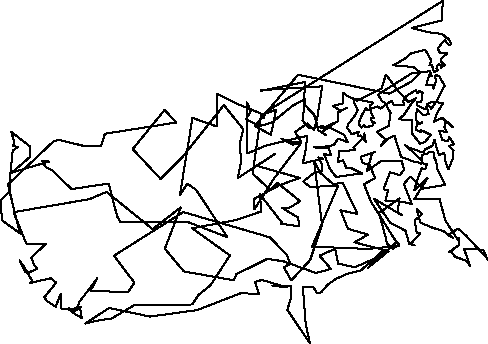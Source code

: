 unitsize(0.001cm);
draw((7810,6053)--(7798,5709));
draw((7798,5709)--(7264,5575));
draw((7264,5575)--(7324,5560));
draw((7324,5560)--(7547,5503));
draw((7547,5503)--(7744,5476));
draw((7744,5476)--(7821,5457));
draw((7821,5457)--(7874,5405));
draw((7874,5405)--(7883,5408));
draw((7883,5408)--(7927,5365));
draw((7927,5365)--(7962,5287));
draw((7962,5287)--(7913,5280));
draw((7913,5280)--(7848,5358));
draw((7848,5358)--(7802,5317));
draw((7802,5317)--(7724,5210));
draw((7724,5210)--(7759,5143));
draw((7759,5143)--(7890,5130));
draw((7890,5130)--(7790,5038));
draw((7790,5038)--(7772,4989));
draw((7772,4989)--(7846,4923));
draw((7846,4923)--(7777,4869));
draw((7777,4869)--(7783,4912));
draw((7783,4912)--(7744,4933));
draw((7744,4933)--(7716,4909));
draw((7716,4909)--(7700,4854));
draw((7700,4854)--(7726,4833));
draw((7726,4833)--(7702,4815));
draw((7702,4815)--(7654,4795));
draw((7654,4795)--(7622,4917));
draw((7622,4917)--(7576,4915));
draw((7576,4915)--(7606,5009));
draw((7606,5009)--(7503,5191));
draw((7503,5191)--(7254,5129));
draw((7254,5129)--(7142,5032));
draw((7142,5032)--(6937,4917));
draw((6937,4917)--(7295,4887));
draw((7295,4887)--(7417,4788));
draw((7417,4788)--(7259,4630));
draw((7259,4630)--(6868,4418));
draw((6868,4418)--(5259,4751));
draw((5259,4751)--(4496,3844));
draw((4496,3844)--(4780,3694));
draw((4780,3694)--(4871,4132));
draw((4871,4132)--(4634,4054));
draw((4634,4054)--(4217,4224));
draw((4217,4224)--(3832,4410));
draw((3832,4410)--(3824,3838));
draw((3824,3838)--(3396,3990));
draw((3396,3990)--(3174,2627));
draw((3174,2627)--(3307,2833));
draw((3307,2833)--(3461,2718));
draw((3461,2718)--(4012,1886));
draw((4012,1886)--(3319,2151));
draw((3319,2151)--(2126,2150));
draw((2126,2150)--(2067,2254));
draw((2067,2254)--(1918,2832));
draw((1918,2832)--(1263,2734));
draw((1263,2734)--(920,3065));
draw((920,3065)--(806,3123));
draw((806,3123)--(741,3235));
draw((741,3235)--(863,3219));
draw((863,3219)--(197,3021));
draw((197,3021)--(218,3031));
draw((218,3031)--(525,3297));
draw((525,3297)--(536,3481));
draw((536,3481)--(199,3743));
draw((199,3743)--(250,3578));
draw((250,3578)--(236,3494));
draw((236,3494)--(317,3476));
draw((317,3476)--(226,3415));
draw((226,3415)--(174,2901));
draw((174,2901)--(178,2702));
draw((178,2702)--(10,2537));
draw((10,2537)--(36,2185));
draw((36,2185)--(354,1950));
draw((354,1950)--(141,2814));
draw((141,2814)--(952,3583));
draw((952,3583)--(1047,3602));
draw((1047,3602)--(1482,3494));
draw((1482,3494)--(1784,3494));
draw((1784,3494)--(1851,3710));
draw((1851,3710)--(3108,3908));
draw((3108,3908)--(2906,4131));
draw((2906,4131)--(2342,3439));
draw((2342,3439)--(2835,2912));
draw((2835,2912)--(3229,3312));
draw((3229,3312)--(3950,4215));
draw((3950,4215)--(4293,3788));
draw((4293,3788)--(4232,3551));
draw((4232,3551)--(4252,3206));
draw((4252,3206)--(4196,2929));
draw((4196,2929)--(4857,3359));
draw((4857,3359)--(4537,3143));
draw((4537,3143)--(5291,2929));
draw((5291,2929)--(4929,2803));
draw((4929,2803)--(4476,2555));
draw((4476,2555)--(4488,2378));
draw((4488,2378)--(4831,2917));
draw((4831,2917)--(5316,3554));
draw((5316,3554)--(5160,3517));
draw((5160,3517)--(4965,3622));
draw((4965,3622)--(5111,3569));
draw((5111,3569)--(5315,3557));
draw((5315,3557)--(5207,3742));
draw((5207,3742)--(5427,3894));
draw((5427,3894)--(5541,3769));
draw((5541,3769)--(5597,3993));
draw((5597,3993)--(5685,4546));
draw((5685,4546)--(4602,4478));
draw((4602,4478)--(4606,4468));
draw((4606,4468)--(5387,4623));
draw((5387,4623)--(5356,4241));
draw((5356,4241)--(5543,4042));
draw((5543,4042)--(5621,3768));
draw((5621,3768)--(5751,3681));
draw((5751,3681)--(5678,3742));
draw((5678,3742)--(5964,3935));
draw((5964,3935)--(5955,4081));
draw((5955,4081)--(6123,4167));
draw((6123,4167)--(6008,4117));
draw((6008,4117)--(5871,4202));
draw((5871,4202)--(6051,4246));
draw((6051,4246)--(6058,4426));
draw((6058,4426)--(6139,4369));
draw((6139,4369)--(6304,4294));
draw((6304,4294)--(6735,4509));
draw((6735,4509)--(6806,4755));
draw((6806,4755)--(7037,4446));
draw((7037,4446)--(7207,4270));
draw((7207,4270)--(7333,4335));
draw((7333,4335)--(7216,4180));
draw((7216,4180)--(7124,4039));
draw((7124,4039)--(7037,3965));
draw((7037,3965)--(7271,3948));
draw((7271,3948)--(7262,3725));
draw((7262,3725)--(7331,3634));
draw((7331,3634)--(7370,3588));
draw((7370,3588)--(7408,3534));
draw((7408,3534)--(7492,3560));
draw((7492,3560)--(7603,3690));
draw((7603,3690)--(7423,3776));
draw((7423,3776)--(7429,3737));
draw((7429,3737)--(7342,3775));
draw((7342,3775)--(7351,3877));
draw((7351,3877)--(7449,3911));
draw((7449,3911)--(7388,3879));
draw((7388,3879)--(7345,3951));
draw((7345,3951)--(7344,4046));
draw((7344,4046)--(7355,4151));
draw((7355,4151)--(7466,4037));
draw((7466,4037)--(7562,4058));
draw((7562,4058)--(7541,4141));
draw((7541,4141)--(7542,4198));
draw((7542,4198)--(7554,4236));
draw((7554,4236)--(7613,4275));
draw((7613,4275)--(7817,4252));
draw((7817,4252)--(7705,4065));
draw((7705,4065)--(7660,3924));
draw((7660,3924)--(7805,3991));
draw((7805,3991)--(7872,3922));
draw((7872,3922)--(7988,3820));
draw((7988,3820)--(7909,3912));
draw((7909,3912)--(7844,3902));
draw((7844,3902)--(7841,3818));
draw((7841,3818)--(7879,3743));
draw((7879,3743)--(7750,3760));
draw((7750,3760)--(7803,3598));
draw((7803,3598)--(7906,3580));
draw((7906,3580)--(7922,3655));
draw((7922,3655)--(8013,3523));
draw((8013,3523)--(7919,3496));
draw((7919,3496)--(8001,3418));
draw((8001,3418)--(7989,3271));
draw((7989,3271)--(7909,3080));
draw((7909,3080)--(7861,3216));
draw((7861,3216)--(7838,3375));
draw((7838,3375)--(7747,3329));
draw((7747,3329)--(7696,3486));
draw((7696,3486)--(7667,3608));
draw((7667,3608)--(7633,3499));
draw((7633,3499)--(7494,3430));
draw((7494,3430)--(7475,3388));
draw((7475,3388)--(7422,3390));
draw((7422,3390)--(7321,3429));
draw((7321,3429)--(7199,3469));
draw((7199,3469)--(7141,3514));
draw((7141,3514)--(7316,3360));
draw((7316,3360)--(7453,3229));
draw((7453,3229)--(7434,3173));
draw((7434,3173)--(7452,3339));
draw((7452,3339)--(7533,3358));
draw((7533,3358)--(7582,3396));
draw((7582,3396)--(7654,3377));
draw((7654,3377)--(7657,3301));
draw((7657,3301)--(7695,3220));
draw((7695,3220)--(7715,3086));
draw((7715,3086)--(7851,2809));
draw((7851,2809)--(7458,2741));
draw((7458,2741)--(7238,2957));
draw((7238,2957)--(7125,2823));
draw((7125,2823)--(7267,2466));
draw((7267,2466)--(7104,2510));
draw((7104,2510)--(6800,2532));
draw((6800,2532)--(6848,2712));
draw((6848,2712)--(6766,2732));
draw((6766,2732)--(6881,3029));
draw((6881,3029)--(7055,2981));
draw((7055,2981)--(7131,3081));
draw((7131,3081)--(7082,3235));
draw((7082,3235)--(6731,3234));
draw((6731,3234)--(6656,3181));
draw((6656,3181)--(6468,3050));
draw((6468,3050)--(6570,3371));
draw((6570,3371)--(6623,3389));
draw((6623,3389)--(6360,3301));
draw((6360,3301)--(6402,3190));
draw((6402,3190)--(6518,3165));
draw((6518,3165)--(6617,2928));
draw((6617,2928)--(6422,2820));
draw((6422,2820)--(6547,2506));
draw((6547,2506)--(7035,1733));
draw((7035,1733)--(6496,1678));
draw((6496,1678)--(5506,1719));
draw((5506,1719)--(5963,2789));
draw((5963,2789)--(5470,2774));
draw((5470,2774)--(5350,2867));
draw((5350,2867)--(5531,3011));
draw((5531,3011)--(5677,3049));
draw((5677,3049)--(5679,3171));
draw((5679,3171)--(5619,3291));
draw((5619,3291)--(5697,3269));
draw((5697,3269)--(5342,3188));
draw((5342,3188)--(5400,3461));
draw((5400,3461)--(5417,3673));
draw((5417,3673)--(4694,3502));
draw((4694,3502)--(4364,3362));
draw((4364,3362)--(4354,4262));
draw((4354,4262)--(4427,4109));
draw((4427,4109)--(4342,3966));
draw((4342,3966)--(4574,3843));
draw((4574,3843)--(4694,3877));
draw((4694,3877)--(4806,3914));
draw((4806,3914)--(5168,4208));
draw((5168,4208)--(5385,4318));
draw((5385,4318)--(5336,3943));
draw((5336,3943)--(5457,3808));
draw((5457,3808)--(5706,3844));
draw((5706,3844)--(5671,3807));
draw((5671,3807)--(5778,3813));
draw((5778,3813)--(5926,3912));
draw((5926,3912)--(5720,3823));
draw((5720,3823)--(5803,3824));
draw((5803,3824)--(6069,3695));
draw((6069,3695)--(6140,3558));
draw((6140,3558)--(5965,3624));
draw((5965,3624)--(5887,3508));
draw((5887,3508)--(5649,3472));
draw((5649,3472)--(5540,3468));
draw((5540,3468)--(5796,3459));
draw((5796,3459)--(5841,3328));
draw((5841,3328)--(5719,3352));
draw((5719,3352)--(5821,3086));
draw((5821,3086)--(5930,2948));
draw((5930,2948)--(6190,2985));
draw((6190,2985)--(6387,3008));
draw((6387,3008)--(6204,3099));
draw((6204,3099)--(6113,3101));
draw((6113,3101)--(6050,3242));
draw((6050,3242)--(5960,3207));
draw((5960,3207)--(5987,3402));
draw((5987,3402)--(6148,3413));
draw((6148,3413)--(6265,3426));
draw((6265,3426)--(6235,3471));
draw((6235,3471)--(6426,3656));
draw((6426,3656)--(6427,3717));
draw((6427,3717)--(6453,3567));
draw((6453,3567)--(6365,3679));
draw((6365,3679)--(6317,3673));
draw((6317,3673)--(6327,3745));
draw((6327,3745)--(6207,3700));
draw((6207,3700)--(6120,3821));
draw((6120,3821)--(6150,3888));
draw((6150,3888)--(6259,4030));
draw((6259,4030)--(6312,4126));
draw((6312,4126)--(6241,4268));
draw((6241,4268)--(6237,4332));
draw((6237,4332)--(6589,4256));
draw((6589,4256)--(6524,4207));
draw((6524,4207)--(6557,4047));
draw((6557,4047)--(6603,3982));
draw((6603,3982)--(6537,3982));
draw((6537,3982)--(6567,3922));
draw((6567,3922)--(6621,3891));
draw((6621,3891)--(6602,3920));
draw((6602,3920)--(6577,3858));
draw((6577,3858)--(6454,3821));
draw((6454,3821)--(6425,3867));
draw((6425,3867)--(6376,3819));
draw((6376,3819)--(6340,3870));
draw((6340,3870)--(6333,3909));
draw((6333,3909)--(6366,4002));
draw((6366,4002)--(6450,4160));
draw((6450,4160)--(6488,4128));
draw((6488,4128)--(6607,4173));
draw((6607,4173)--(6660,4193));
draw((6660,4193)--(6713,4154));
draw((6713,4154)--(6911,4296));
draw((6911,4296)--(6947,4209));
draw((6947,4209)--(7128,4215));
draw((7128,4215)--(7111,4288));
draw((7111,4288)--(7160,4370));
draw((7160,4370)--(7338,4481));
draw((7338,4481)--(7364,4427));
draw((7364,4427)--(7399,4467));
draw((7399,4467)--(7458,4428));
draw((7458,4428)--(7443,4375));
draw((7443,4375)--(7432,4265));
draw((7432,4265)--(7360,4275));
draw((7360,4275)--(7349,4219));
draw((7349,4219)--(7506,4138));
draw((7506,4138)--(7534,4227));
draw((7534,4227)--(7549,4208));
draw((7549,4208)--(7601,4171));
draw((7601,4171)--(7604,4146));
draw((7604,4146)--(7698,4279));
draw((7698,4279)--(7832,4542));
draw((7832,4542)--(7848,4546));
draw((7848,4546)--(7752,4721));
draw((7752,4721)--(7698,4745));
draw((7698,4745)--(7673,4718));
draw((7673,4718)--(7692,4666));
draw((7692,4666)--(7679,4581));
draw((7679,4581)--(7674,4579));
draw((7674,4579)--(7647,4504));
draw((7647,4504)--(7631,4573));
draw((7631,4573)--(7520,4572));
draw((7520,4572)--(7547,4664));
draw((7547,4664)--(7570,4741));
draw((7570,4741)--(7617,4724));
draw((7617,4724)--(7583,4813));
draw((7583,4813)--(7267,4779));
draw((7267,4779)--(6670,4401));
draw((6670,4401)--(6740,4282));
draw((6740,4282)--(6779,4273));
draw((6779,4273)--(6891,4075));
draw((6891,4075)--(6862,3892));
draw((6862,3892)--(6864,3854));
draw((6864,3854)--(6652,3742));
draw((6652,3742)--(6798,3610));
draw((6798,3610)--(6713,3488));
draw((6713,3488)--(6833,3618));
draw((6833,3618)--(6958,3678));
draw((6958,3678)--(7076,3302));
draw((7076,3302)--(7299,3219));
draw((7299,3219)--(7532,3175));
draw((7532,3175)--(7503,3086));
draw((7503,3086)--(7440,3100));
draw((7440,3100)--(7346,2858));
draw((7346,2858)--(7309,2717));
draw((7309,2717)--(7543,2929));
draw((7543,2929)--(7304,2550));
draw((7304,2550)--(7753,2564));
draw((7753,2564)--(7856,2181));
draw((7856,2181)--(8080,1835));
draw((8080,1835)--(8063,1860));
draw((8063,1860)--(8101,1876));
draw((8101,1876)--(8098,1746));
draw((8098,1746)--(7926,1627));
draw((7926,1627)--(7985,1657));
draw((7985,1657)--(7973,1606));
draw((7973,1606)--(8038,1535));
draw((8038,1535)--(8228,1471));
draw((8228,1471)--(8292,1383));
draw((8292,1383)--(8184,1685));
draw((8184,1685)--(8525,1664));
draw((8525,1664)--(8605,1479));
draw((8605,1479)--(8594,1510));
draw((8594,1510)--(8229,1905));
draw((8229,1905)--(8080,2039));
draw((8080,2039)--(7905,1921));
draw((7905,1921)--(7989,1876));
draw((7989,1876)--(7822,1992));
draw((7822,1992)--(7643,2048));
draw((7643,2048)--(7418,2139));
draw((7418,2139)--(7351,2376));
draw((7351,2376)--(7448,2291));
draw((7448,2291)--(7315,2181));
draw((7315,2181)--(7352,1952));
draw((7352,1952)--(7416,1953));
draw((7416,1953)--(7240,1762));
draw((7240,1762)--(7314,1739));
draw((7314,1739)--(7218,1773));
draw((7218,1773)--(7152,2000));
draw((7152,2000)--(6885,2138));
draw((6885,2138)--(6597,2563));
draw((6597,2563)--(7087,2274));
draw((7087,2274)--(7015,2333));
draw((7015,2333)--(7049,2570));
draw((7049,2570)--(6686,2312));
draw((6686,2312)--(6803,1886));
draw((6803,1886)--(6826,1774));
draw((6826,1774)--(6932,1683));
draw((6932,1683)--(7046,1757));
draw((7046,1757)--(7004,1805));
draw((7004,1805)--(6494,1347));
draw((6494,1347)--(6854,1640));
draw((6854,1640)--(6252,1795));
draw((6252,1795)--(6493,1931));
draw((6493,1931)--(6139,2032));
draw((6139,2032)--(6007,2359));
draw((6007,2359)--(6307,2295));
draw((6307,2295)--(6044,2848));
draw((6044,2848)--(5881,2817));
draw((5881,2817)--(5650,3023));
draw((5650,3023)--(5539,3235));
draw((5539,3235)--(5681,2109));
draw((5681,2109)--(5472,1482));
draw((5472,1482)--(5139,1124));
draw((5139,1124)--(5010,1351));
draw((5010,1351)--(5068,1390));
draw((5068,1390)--(5098,1394));
draw((5098,1394)--(5114,1430));
draw((5114,1430)--(5060,1577));
draw((5060,1577)--(4759,1883));
draw((4759,1883)--(3233,2329));
draw((3233,2329)--(2011,1558));
draw((2011,1558)--(2372,1084));
draw((2372,1084)--(2260,913));
draw((2260,913)--(1595,942));
draw((1595,942)--(1721,1165));
draw((1721,1165)--(1406,750));
draw((1406,750)--(1361,637));
draw((1361,637)--(1212,603));
draw((1212,603)--(1213,633));
draw((1213,633)--(1249,600));
draw((1249,600)--(1322,580));
draw((1322,580)--(1422,658));
draw((1422,658)--(1415,628));
draw((1415,628)--(1443,459));
draw((1443,459)--(1276,559));
draw((1276,559)--(1253,580));
draw((1253,580)--(1254,617));
draw((1254,617)--(1082,625));
draw((1082,625)--(1072,883));
draw((1072,883)--(982,659));
draw((982,659)--(834,757));
draw((834,757)--(783,825));
draw((783,825)--(993,1084));
draw((993,1084)--(893,1161));
draw((893,1161)--(527,1077));
draw((527,1077)--(572,1108));
draw((572,1108)--(437,1344));
draw((437,1344)--(345,1476));
draw((345,1476)--(413,1338));
draw((413,1338)--(450,1274));
draw((450,1274)--(478,1256));
draw((478,1256)--(513,1247));
draw((513,1247)--(489,1254));
draw((489,1254)--(659,1331));
draw((659,1331)--(602,1395));
draw((602,1395)--(552,1526));
draw((552,1526)--(809,1766));
draw((809,1766)--(464,1773));
draw((464,1773)--(240,2327));
draw((240,2327)--(1575,2555));
draw((1575,2555)--(1882,2684));
draw((1882,2684)--(2694,2026));
draw((2694,2026)--(3189,2411));
draw((3189,2411)--(2908,1681));
draw((2908,1681)--(3245,1281));
draw((3245,1281)--(4125,1125));
draw((4125,1125)--(4170,1232));
draw((4170,1232)--(4719,1504));
draw((4719,1504)--(5005,1458));
draw((5005,1458)--(5571,1255));
draw((5571,1255)--(5840,1325));
draw((5840,1325)--(5637,1558));
draw((5637,1558)--(5914,1682));
draw((5914,1682)--(5964,1421));
draw((5964,1421)--(6258,1354));
draw((6258,1354)--(6621,1513));
draw((6621,1513)--(6765,1663));
draw((6765,1663)--(6651,1534));
draw((6651,1534)--(6378,1314));
draw((6378,1314)--(6379,1302));
draw((6379,1302)--(6359,1298));
draw((6359,1298)--(6136,1243));
draw((6136,1243)--(5930,1151));
draw((5930,1151)--(5788,1053));
draw((5788,1053)--(5666,914));
draw((5666,914)--(5596,892));
draw((5596,892)--(5532,998));
draw((5532,998)--(5344,1003));
draw((5344,1003)--(5393,355));
draw((5393,355)--(5469,10));
draw((5469,10)--(5070,605));
draw((5070,605)--(5136,825));
draw((5136,825)--(5140,1018));
draw((5140,1018)--(4805,1033));
draw((4805,1033)--(5069,998));
draw((5069,998)--(4619,1132));
draw((4619,1132)--(4500,1093));
draw((4500,1093)--(4569,886));
draw((4569,886)--(4244,896));
draw((4244,896)--(3477,599));
draw((3477,599)--(2647,485));
draw((2647,485)--(1926,636));
draw((1926,636)--(1503,362));
draw((1503,362)--(1790,429));
draw((1790,429)--(1961,445));
draw((1961,445)--(2384,695));
draw((2384,695)--(3390,698));
draw((3390,698)--(3499,863));
draw((3499,863)--(3719,1043));
draw((3719,1043)--(4056,1564));
draw((4056,1564)--(3390,2043));
draw((3390,2043)--(4174,2190));
draw((4174,2190)--(4612,2341));
draw((4612,2341)--(4584,2643));
draw((4584,2643)--(4996,2115));
draw((4996,2115)--(4959,2123));
draw((4959,2123)--(5277,2078));
draw((5277,2078)--(5260,2230));
draw((5260,2230)--(4973,2406));
draw((4973,2406)--(5117,2409));
draw((5117,2409)--(5296,2520));
draw((5296,2520)--(4898,2840));
draw((4898,2840)--(4763,2720));
draw((4763,2720)--(4458,3007));
draw((4458,3007)--(4607,4049));
draw((4607,4049)--(4655,3992));
draw((4655,3992)--(4679,4084));
draw((4679,4084)--(7810,6053));
